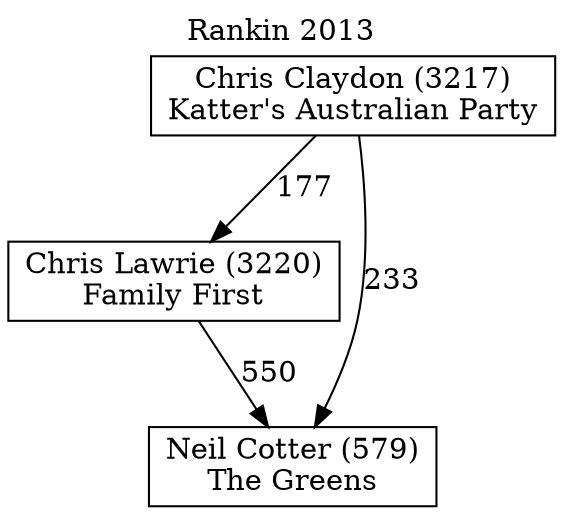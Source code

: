 // House preference flow
digraph "Neil Cotter (579)_Rankin_2013" {
	graph [label="Rankin 2013" labelloc=t mclimit=10]
	node [shape=box]
	"Chris Claydon (3217)" [label="Chris Claydon (3217)
Katter's Australian Party"]
	"Chris Lawrie (3220)" [label="Chris Lawrie (3220)
Family First"]
	"Neil Cotter (579)" [label="Neil Cotter (579)
The Greens"]
	"Chris Claydon (3217)" -> "Chris Lawrie (3220)" [label=177]
	"Chris Claydon (3217)" -> "Neil Cotter (579)" [label=233]
	"Chris Lawrie (3220)" -> "Neil Cotter (579)" [label=550]
}
